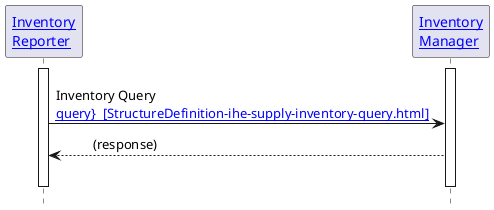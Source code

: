 @startuml

hide footbox

'!include ./style.iuml


Participant "[[actors_and_transactions.html#inventory-reporter Inventory\nReporter]]" as IR
Participant "[[actors_and_transactions.html#inventory-manager Inventory\nManager]]" as IM

activate IR
activate IM
IR -[hidden]> IM
IR -> IM: Inventory Query\n[[PHARM-S7.html{Inventory query}  ~[StructureDefinition-ihe-supply-inventory-query.html~]]]
IR <-- IM: \t(response)\t
IR -[hidden]> IM :"  "

deactivate IR
deactivate IM

@enduml
